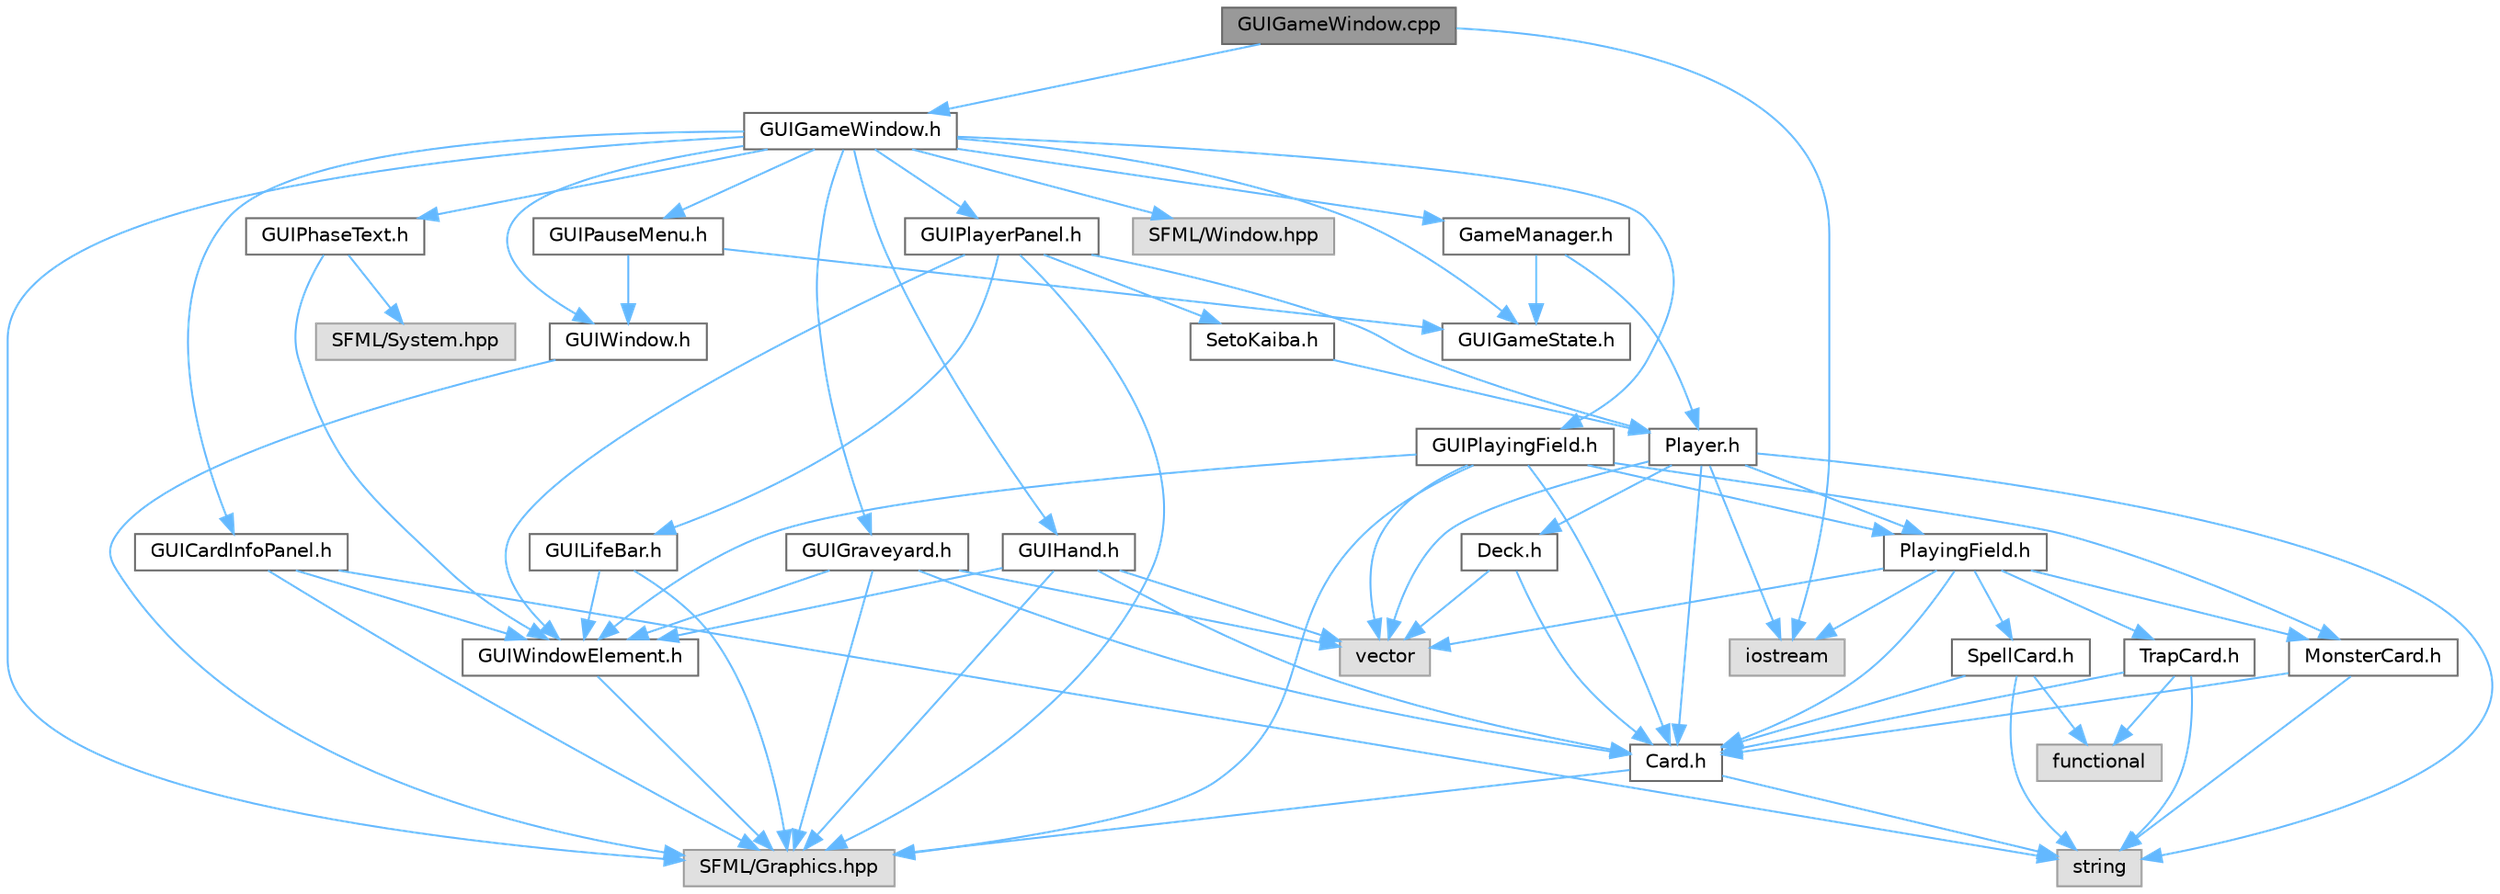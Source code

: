 digraph "GUIGameWindow.cpp"
{
 // LATEX_PDF_SIZE
  bgcolor="transparent";
  edge [fontname=Helvetica,fontsize=10,labelfontname=Helvetica,labelfontsize=10];
  node [fontname=Helvetica,fontsize=10,shape=box,height=0.2,width=0.4];
  Node1 [id="Node000001",label="GUIGameWindow.cpp",height=0.2,width=0.4,color="gray40", fillcolor="grey60", style="filled", fontcolor="black",tooltip=" "];
  Node1 -> Node2 [id="edge1_Node000001_Node000002",color="steelblue1",style="solid",tooltip=" "];
  Node2 [id="Node000002",label="GUIGameWindow.h",height=0.2,width=0.4,color="grey40", fillcolor="white", style="filled",URL="$_g_u_i_game_window_8h.html",tooltip=" "];
  Node2 -> Node3 [id="edge2_Node000002_Node000003",color="steelblue1",style="solid",tooltip=" "];
  Node3 [id="Node000003",label="SFML/Graphics.hpp",height=0.2,width=0.4,color="grey60", fillcolor="#E0E0E0", style="filled",tooltip=" "];
  Node2 -> Node4 [id="edge3_Node000002_Node000004",color="steelblue1",style="solid",tooltip=" "];
  Node4 [id="Node000004",label="SFML/Window.hpp",height=0.2,width=0.4,color="grey60", fillcolor="#E0E0E0", style="filled",tooltip=" "];
  Node2 -> Node5 [id="edge4_Node000002_Node000005",color="steelblue1",style="solid",tooltip=" "];
  Node5 [id="Node000005",label="GUIWindow.h",height=0.2,width=0.4,color="grey40", fillcolor="white", style="filled",URL="$_g_u_i_window_8h.html",tooltip=" "];
  Node5 -> Node3 [id="edge5_Node000005_Node000003",color="steelblue1",style="solid",tooltip=" "];
  Node2 -> Node6 [id="edge6_Node000002_Node000006",color="steelblue1",style="solid",tooltip=" "];
  Node6 [id="Node000006",label="GUIPlayerPanel.h",height=0.2,width=0.4,color="grey40", fillcolor="white", style="filled",URL="$_g_u_i_player_panel_8h.html",tooltip="This file contains the GUIPlayerPanel class which handles the player panel of the MiniYugioh game."];
  Node6 -> Node3 [id="edge7_Node000006_Node000003",color="steelblue1",style="solid",tooltip=" "];
  Node6 -> Node7 [id="edge8_Node000006_Node000007",color="steelblue1",style="solid",tooltip=" "];
  Node7 [id="Node000007",label="GUILifeBar.h",height=0.2,width=0.4,color="grey40", fillcolor="white", style="filled",URL="$_g_u_i_life_bar_8h.html",tooltip=" "];
  Node7 -> Node3 [id="edge9_Node000007_Node000003",color="steelblue1",style="solid",tooltip=" "];
  Node7 -> Node8 [id="edge10_Node000007_Node000008",color="steelblue1",style="solid",tooltip=" "];
  Node8 [id="Node000008",label="GUIWindowElement.h",height=0.2,width=0.4,color="grey40", fillcolor="white", style="filled",URL="$_g_u_i_window_element_8h.html",tooltip="This file contains the declaration of the GUIWindowElement class."];
  Node8 -> Node3 [id="edge11_Node000008_Node000003",color="steelblue1",style="solid",tooltip=" "];
  Node6 -> Node8 [id="edge12_Node000006_Node000008",color="steelblue1",style="solid",tooltip=" "];
  Node6 -> Node9 [id="edge13_Node000006_Node000009",color="steelblue1",style="solid",tooltip=" "];
  Node9 [id="Node000009",label="Player.h",height=0.2,width=0.4,color="grey40", fillcolor="white", style="filled",URL="$_player_8h.html",tooltip="Contains the Player class."];
  Node9 -> Node10 [id="edge14_Node000009_Node000010",color="steelblue1",style="solid",tooltip=" "];
  Node10 [id="Node000010",label="iostream",height=0.2,width=0.4,color="grey60", fillcolor="#E0E0E0", style="filled",tooltip=" "];
  Node9 -> Node11 [id="edge15_Node000009_Node000011",color="steelblue1",style="solid",tooltip=" "];
  Node11 [id="Node000011",label="string",height=0.2,width=0.4,color="grey60", fillcolor="#E0E0E0", style="filled",tooltip=" "];
  Node9 -> Node12 [id="edge16_Node000009_Node000012",color="steelblue1",style="solid",tooltip=" "];
  Node12 [id="Node000012",label="vector",height=0.2,width=0.4,color="grey60", fillcolor="#E0E0E0", style="filled",tooltip=" "];
  Node9 -> Node13 [id="edge17_Node000009_Node000013",color="steelblue1",style="solid",tooltip=" "];
  Node13 [id="Node000013",label="Deck.h",height=0.2,width=0.4,color="grey40", fillcolor="white", style="filled",URL="$_deck_8h.html",tooltip=" "];
  Node13 -> Node12 [id="edge18_Node000013_Node000012",color="steelblue1",style="solid",tooltip=" "];
  Node13 -> Node14 [id="edge19_Node000013_Node000014",color="steelblue1",style="solid",tooltip=" "];
  Node14 [id="Node000014",label="Card.h",height=0.2,width=0.4,color="grey40", fillcolor="white", style="filled",URL="$_card_8h.html",tooltip="Contains the Card class."];
  Node14 -> Node11 [id="edge20_Node000014_Node000011",color="steelblue1",style="solid",tooltip=" "];
  Node14 -> Node3 [id="edge21_Node000014_Node000003",color="steelblue1",style="solid",tooltip=" "];
  Node9 -> Node14 [id="edge22_Node000009_Node000014",color="steelblue1",style="solid",tooltip=" "];
  Node9 -> Node15 [id="edge23_Node000009_Node000015",color="steelblue1",style="solid",tooltip=" "];
  Node15 [id="Node000015",label="PlayingField.h",height=0.2,width=0.4,color="grey40", fillcolor="white", style="filled",URL="$_playing_field_8h.html",tooltip="Contains the PlayingField class."];
  Node15 -> Node10 [id="edge24_Node000015_Node000010",color="steelblue1",style="solid",tooltip=" "];
  Node15 -> Node12 [id="edge25_Node000015_Node000012",color="steelblue1",style="solid",tooltip=" "];
  Node15 -> Node14 [id="edge26_Node000015_Node000014",color="steelblue1",style="solid",tooltip=" "];
  Node15 -> Node16 [id="edge27_Node000015_Node000016",color="steelblue1",style="solid",tooltip=" "];
  Node16 [id="Node000016",label="MonsterCard.h",height=0.2,width=0.4,color="grey40", fillcolor="white", style="filled",URL="$_monster_card_8h.html",tooltip="Contains the MonsterCard class."];
  Node16 -> Node11 [id="edge28_Node000016_Node000011",color="steelblue1",style="solid",tooltip=" "];
  Node16 -> Node14 [id="edge29_Node000016_Node000014",color="steelblue1",style="solid",tooltip=" "];
  Node15 -> Node17 [id="edge30_Node000015_Node000017",color="steelblue1",style="solid",tooltip=" "];
  Node17 [id="Node000017",label="SpellCard.h",height=0.2,width=0.4,color="grey40", fillcolor="white", style="filled",URL="$_spell_card_8h.html",tooltip="Contains the SpellCard class."];
  Node17 -> Node11 [id="edge31_Node000017_Node000011",color="steelblue1",style="solid",tooltip=" "];
  Node17 -> Node18 [id="edge32_Node000017_Node000018",color="steelblue1",style="solid",tooltip=" "];
  Node18 [id="Node000018",label="functional",height=0.2,width=0.4,color="grey60", fillcolor="#E0E0E0", style="filled",tooltip=" "];
  Node17 -> Node14 [id="edge33_Node000017_Node000014",color="steelblue1",style="solid",tooltip=" "];
  Node15 -> Node19 [id="edge34_Node000015_Node000019",color="steelblue1",style="solid",tooltip=" "];
  Node19 [id="Node000019",label="TrapCard.h",height=0.2,width=0.4,color="grey40", fillcolor="white", style="filled",URL="$_trap_card_8h.html",tooltip="Contains the TrapCard class."];
  Node19 -> Node11 [id="edge35_Node000019_Node000011",color="steelblue1",style="solid",tooltip=" "];
  Node19 -> Node18 [id="edge36_Node000019_Node000018",color="steelblue1",style="solid",tooltip=" "];
  Node19 -> Node14 [id="edge37_Node000019_Node000014",color="steelblue1",style="solid",tooltip=" "];
  Node6 -> Node20 [id="edge38_Node000006_Node000020",color="steelblue1",style="solid",tooltip=" "];
  Node20 [id="Node000020",label="SetoKaiba.h",height=0.2,width=0.4,color="grey40", fillcolor="white", style="filled",URL="$_seto_kaiba_8h.html",tooltip="Contains the SetoKaiba class."];
  Node20 -> Node9 [id="edge39_Node000020_Node000009",color="steelblue1",style="solid",tooltip=" "];
  Node2 -> Node21 [id="edge40_Node000002_Node000021",color="steelblue1",style="solid",tooltip=" "];
  Node21 [id="Node000021",label="GUIPlayingField.h",height=0.2,width=0.4,color="grey40", fillcolor="white", style="filled",URL="$_g_u_i_playing_field_8h.html",tooltip="This file contains the GUIPlayingField class which handles the GUI playing field of the MiniYugioh ga..."];
  Node21 -> Node3 [id="edge41_Node000021_Node000003",color="steelblue1",style="solid",tooltip=" "];
  Node21 -> Node8 [id="edge42_Node000021_Node000008",color="steelblue1",style="solid",tooltip=" "];
  Node21 -> Node15 [id="edge43_Node000021_Node000015",color="steelblue1",style="solid",tooltip=" "];
  Node21 -> Node14 [id="edge44_Node000021_Node000014",color="steelblue1",style="solid",tooltip=" "];
  Node21 -> Node12 [id="edge45_Node000021_Node000012",color="steelblue1",style="solid",tooltip=" "];
  Node21 -> Node16 [id="edge46_Node000021_Node000016",color="steelblue1",style="solid",tooltip=" "];
  Node2 -> Node22 [id="edge47_Node000002_Node000022",color="steelblue1",style="solid",tooltip=" "];
  Node22 [id="Node000022",label="GUIHand.h",height=0.2,width=0.4,color="grey40", fillcolor="white", style="filled",URL="$_g_u_i_hand_8h.html",tooltip=" "];
  Node22 -> Node3 [id="edge48_Node000022_Node000003",color="steelblue1",style="solid",tooltip=" "];
  Node22 -> Node8 [id="edge49_Node000022_Node000008",color="steelblue1",style="solid",tooltip=" "];
  Node22 -> Node14 [id="edge50_Node000022_Node000014",color="steelblue1",style="solid",tooltip=" "];
  Node22 -> Node12 [id="edge51_Node000022_Node000012",color="steelblue1",style="solid",tooltip=" "];
  Node2 -> Node23 [id="edge52_Node000002_Node000023",color="steelblue1",style="solid",tooltip=" "];
  Node23 [id="Node000023",label="GUIGraveyard.h",height=0.2,width=0.4,color="grey40", fillcolor="white", style="filled",URL="$_g_u_i_graveyard_8h.html",tooltip=" "];
  Node23 -> Node3 [id="edge53_Node000023_Node000003",color="steelblue1",style="solid",tooltip=" "];
  Node23 -> Node8 [id="edge54_Node000023_Node000008",color="steelblue1",style="solid",tooltip=" "];
  Node23 -> Node12 [id="edge55_Node000023_Node000012",color="steelblue1",style="solid",tooltip=" "];
  Node23 -> Node14 [id="edge56_Node000023_Node000014",color="steelblue1",style="solid",tooltip=" "];
  Node2 -> Node24 [id="edge57_Node000002_Node000024",color="steelblue1",style="solid",tooltip=" "];
  Node24 [id="Node000024",label="GUICardInfoPanel.h",height=0.2,width=0.4,color="grey40", fillcolor="white", style="filled",URL="$_g_u_i_card_info_panel_8h.html",tooltip=" "];
  Node24 -> Node8 [id="edge58_Node000024_Node000008",color="steelblue1",style="solid",tooltip=" "];
  Node24 -> Node3 [id="edge59_Node000024_Node000003",color="steelblue1",style="solid",tooltip=" "];
  Node24 -> Node11 [id="edge60_Node000024_Node000011",color="steelblue1",style="solid",tooltip=" "];
  Node2 -> Node25 [id="edge61_Node000002_Node000025",color="steelblue1",style="solid",tooltip=" "];
  Node25 [id="Node000025",label="GUIPhaseText.h",height=0.2,width=0.4,color="grey40", fillcolor="white", style="filled",URL="$_g_u_i_phase_text_8h.html",tooltip="This file contains the GUIPhaseText class which handles the phase text of the MiniYugioh game."];
  Node25 -> Node8 [id="edge62_Node000025_Node000008",color="steelblue1",style="solid",tooltip=" "];
  Node25 -> Node26 [id="edge63_Node000025_Node000026",color="steelblue1",style="solid",tooltip=" "];
  Node26 [id="Node000026",label="SFML/System.hpp",height=0.2,width=0.4,color="grey60", fillcolor="#E0E0E0", style="filled",tooltip=" "];
  Node2 -> Node27 [id="edge64_Node000002_Node000027",color="steelblue1",style="solid",tooltip=" "];
  Node27 [id="Node000027",label="GameManager.h",height=0.2,width=0.4,color="grey40", fillcolor="white", style="filled",URL="$_game_manager_8h.html",tooltip="Contains the GameManager class."];
  Node27 -> Node9 [id="edge65_Node000027_Node000009",color="steelblue1",style="solid",tooltip=" "];
  Node27 -> Node28 [id="edge66_Node000027_Node000028",color="steelblue1",style="solid",tooltip=" "];
  Node28 [id="Node000028",label="GUIGameState.h",height=0.2,width=0.4,color="grey40", fillcolor="white", style="filled",URL="$_g_u_i_game_state_8h.html",tooltip=" "];
  Node2 -> Node29 [id="edge67_Node000002_Node000029",color="steelblue1",style="solid",tooltip=" "];
  Node29 [id="Node000029",label="GUIPauseMenu.h",height=0.2,width=0.4,color="grey40", fillcolor="white", style="filled",URL="$_g_u_i_pause_menu_8h.html",tooltip="This file contains the GUIPauseMenu class which handles the pause menu of the MiniYugioh game."];
  Node29 -> Node5 [id="edge68_Node000029_Node000005",color="steelblue1",style="solid",tooltip=" "];
  Node29 -> Node28 [id="edge69_Node000029_Node000028",color="steelblue1",style="solid",tooltip=" "];
  Node2 -> Node28 [id="edge70_Node000002_Node000028",color="steelblue1",style="solid",tooltip=" "];
  Node1 -> Node10 [id="edge71_Node000001_Node000010",color="steelblue1",style="solid",tooltip=" "];
}

